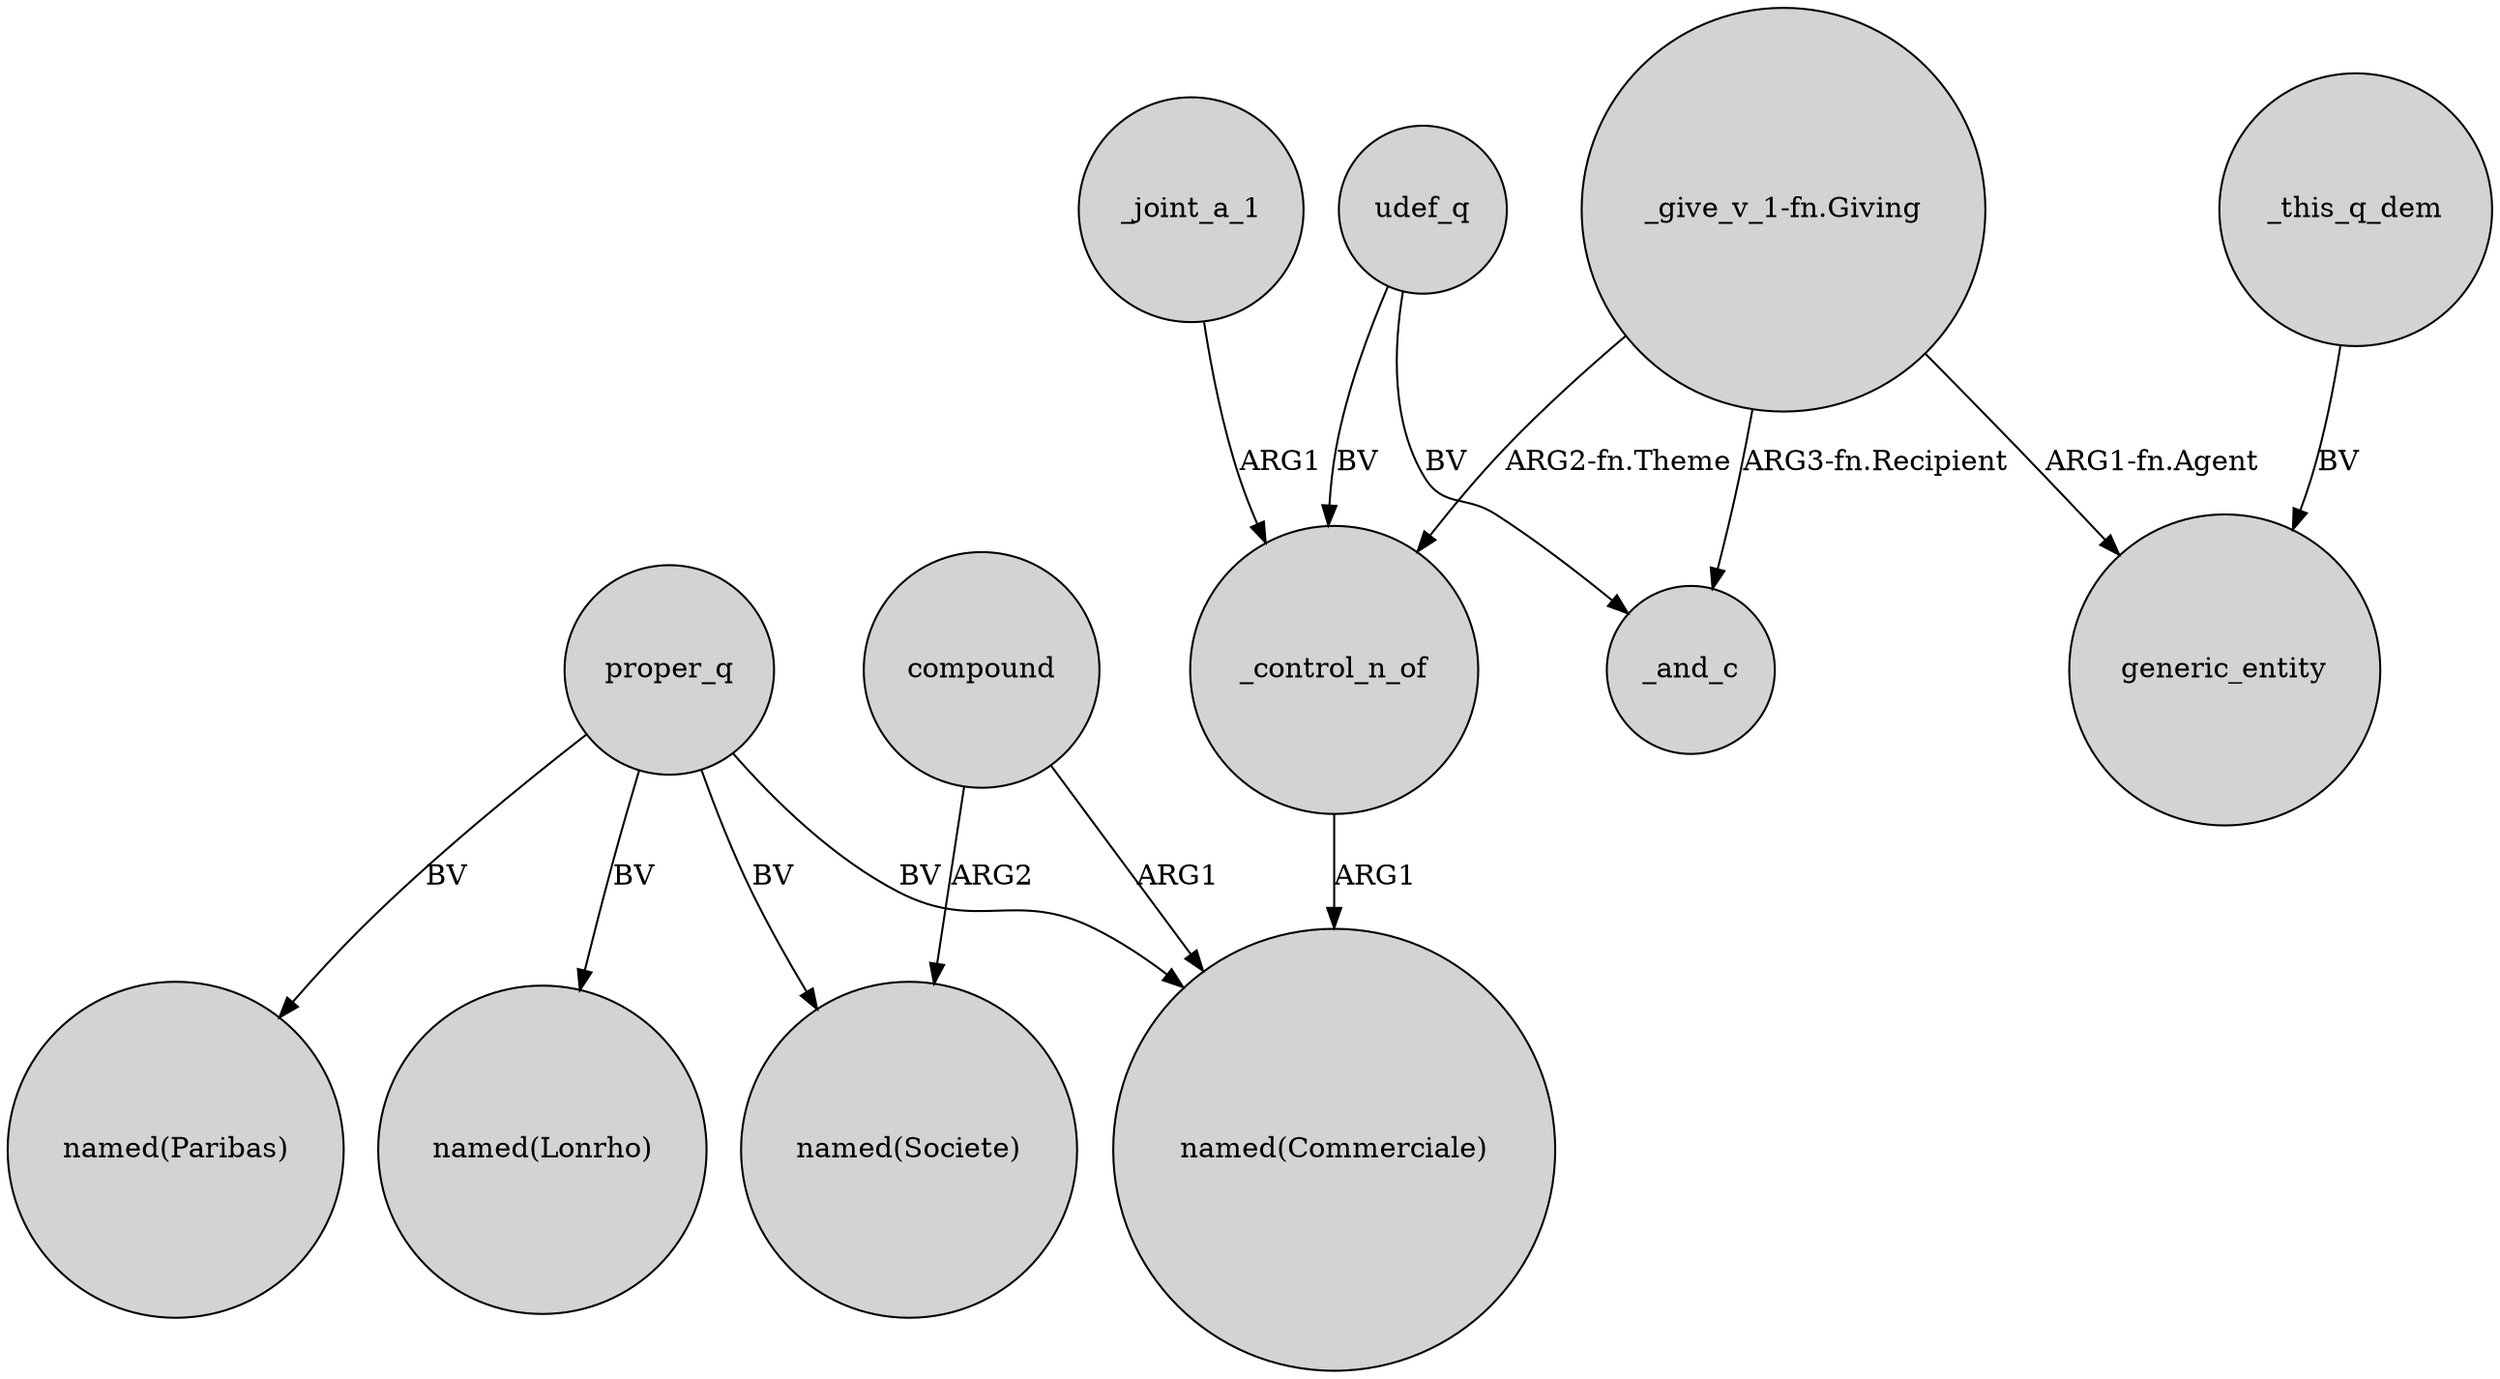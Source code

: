 digraph {
	node [shape=circle style=filled]
	compound -> "named(Societe)" [label=ARG2]
	_this_q_dem -> generic_entity [label=BV]
	_joint_a_1 -> _control_n_of [label=ARG1]
	proper_q -> "named(Lonrho)" [label=BV]
	"_give_v_1-fn.Giving" -> generic_entity [label="ARG1-fn.Agent"]
	"_give_v_1-fn.Giving" -> _control_n_of [label="ARG2-fn.Theme"]
	"_give_v_1-fn.Giving" -> _and_c [label="ARG3-fn.Recipient"]
	udef_q -> _and_c [label=BV]
	_control_n_of -> "named(Commerciale)" [label=ARG1]
	proper_q -> "named(Commerciale)" [label=BV]
	compound -> "named(Commerciale)" [label=ARG1]
	udef_q -> _control_n_of [label=BV]
	proper_q -> "named(Societe)" [label=BV]
	proper_q -> "named(Paribas)" [label=BV]
}
